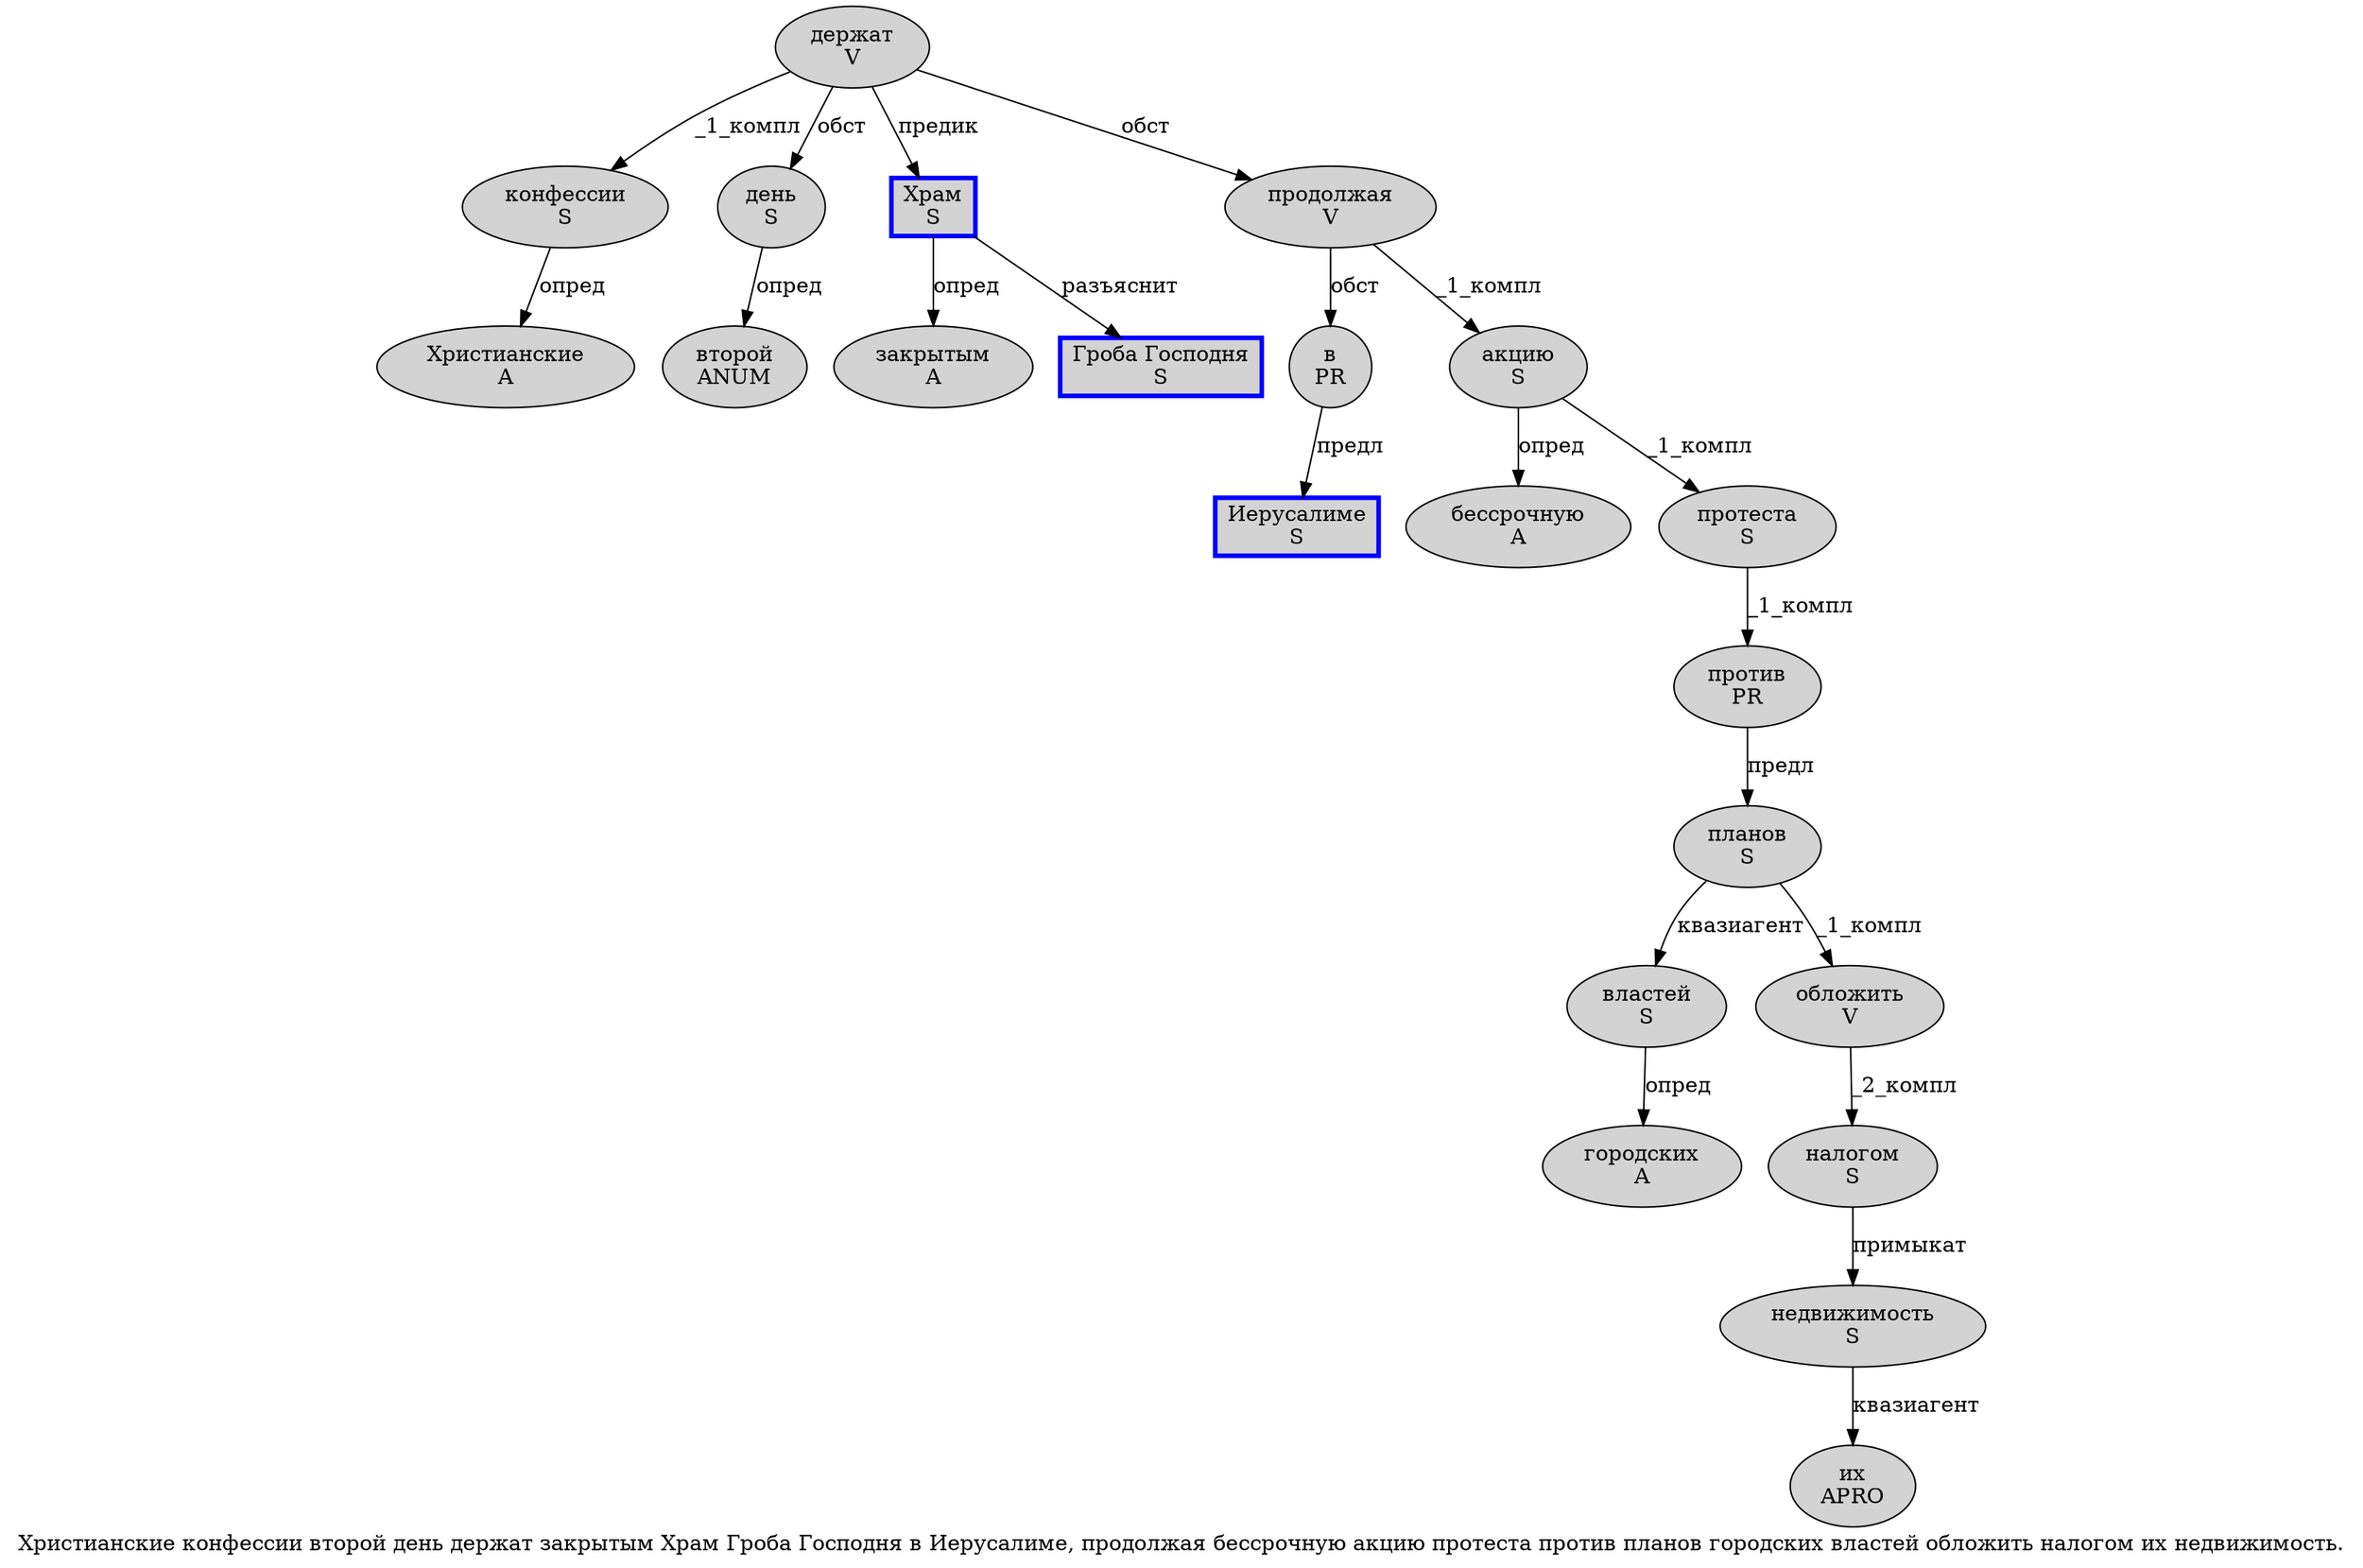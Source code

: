 digraph SENTENCE_316 {
	graph [label="Христианские конфессии второй день держат закрытым Храм Гроба Господня в Иерусалиме, продолжая бессрочную акцию протеста против планов городских властей обложить налогом их недвижимость."]
	node [style=filled]
		0 [label="Христианские
A" color="" fillcolor=lightgray penwidth=1 shape=ellipse]
		1 [label="конфессии
S" color="" fillcolor=lightgray penwidth=1 shape=ellipse]
		2 [label="второй
ANUM" color="" fillcolor=lightgray penwidth=1 shape=ellipse]
		3 [label="день
S" color="" fillcolor=lightgray penwidth=1 shape=ellipse]
		4 [label="держат
V" color="" fillcolor=lightgray penwidth=1 shape=ellipse]
		5 [label="закрытым
A" color="" fillcolor=lightgray penwidth=1 shape=ellipse]
		6 [label="Храм
S" color=blue fillcolor=lightgray penwidth=3 shape=box]
		7 [label="Гроба Господня
S" color=blue fillcolor=lightgray penwidth=3 shape=box]
		8 [label="в
PR" color="" fillcolor=lightgray penwidth=1 shape=ellipse]
		9 [label="Иерусалиме
S" color=blue fillcolor=lightgray penwidth=3 shape=box]
		11 [label="продолжая
V" color="" fillcolor=lightgray penwidth=1 shape=ellipse]
		12 [label="бессрочную
A" color="" fillcolor=lightgray penwidth=1 shape=ellipse]
		13 [label="акцию
S" color="" fillcolor=lightgray penwidth=1 shape=ellipse]
		14 [label="протеста
S" color="" fillcolor=lightgray penwidth=1 shape=ellipse]
		15 [label="против
PR" color="" fillcolor=lightgray penwidth=1 shape=ellipse]
		16 [label="планов
S" color="" fillcolor=lightgray penwidth=1 shape=ellipse]
		17 [label="городских
A" color="" fillcolor=lightgray penwidth=1 shape=ellipse]
		18 [label="властей
S" color="" fillcolor=lightgray penwidth=1 shape=ellipse]
		19 [label="обложить
V" color="" fillcolor=lightgray penwidth=1 shape=ellipse]
		20 [label="налогом
S" color="" fillcolor=lightgray penwidth=1 shape=ellipse]
		21 [label="их
APRO" color="" fillcolor=lightgray penwidth=1 shape=ellipse]
		22 [label="недвижимость
S" color="" fillcolor=lightgray penwidth=1 shape=ellipse]
			14 -> 15 [label="_1_компл"]
			16 -> 18 [label="квазиагент"]
			16 -> 19 [label="_1_компл"]
			4 -> 1 [label="_1_компл"]
			4 -> 3 [label="обст"]
			4 -> 6 [label="предик"]
			4 -> 11 [label="обст"]
			8 -> 9 [label="предл"]
			3 -> 2 [label="опред"]
			20 -> 22 [label="примыкат"]
			18 -> 17 [label="опред"]
			6 -> 5 [label="опред"]
			6 -> 7 [label="разъяснит"]
			15 -> 16 [label="предл"]
			11 -> 8 [label="обст"]
			11 -> 13 [label="_1_компл"]
			1 -> 0 [label="опред"]
			22 -> 21 [label="квазиагент"]
			19 -> 20 [label="_2_компл"]
			13 -> 12 [label="опред"]
			13 -> 14 [label="_1_компл"]
}